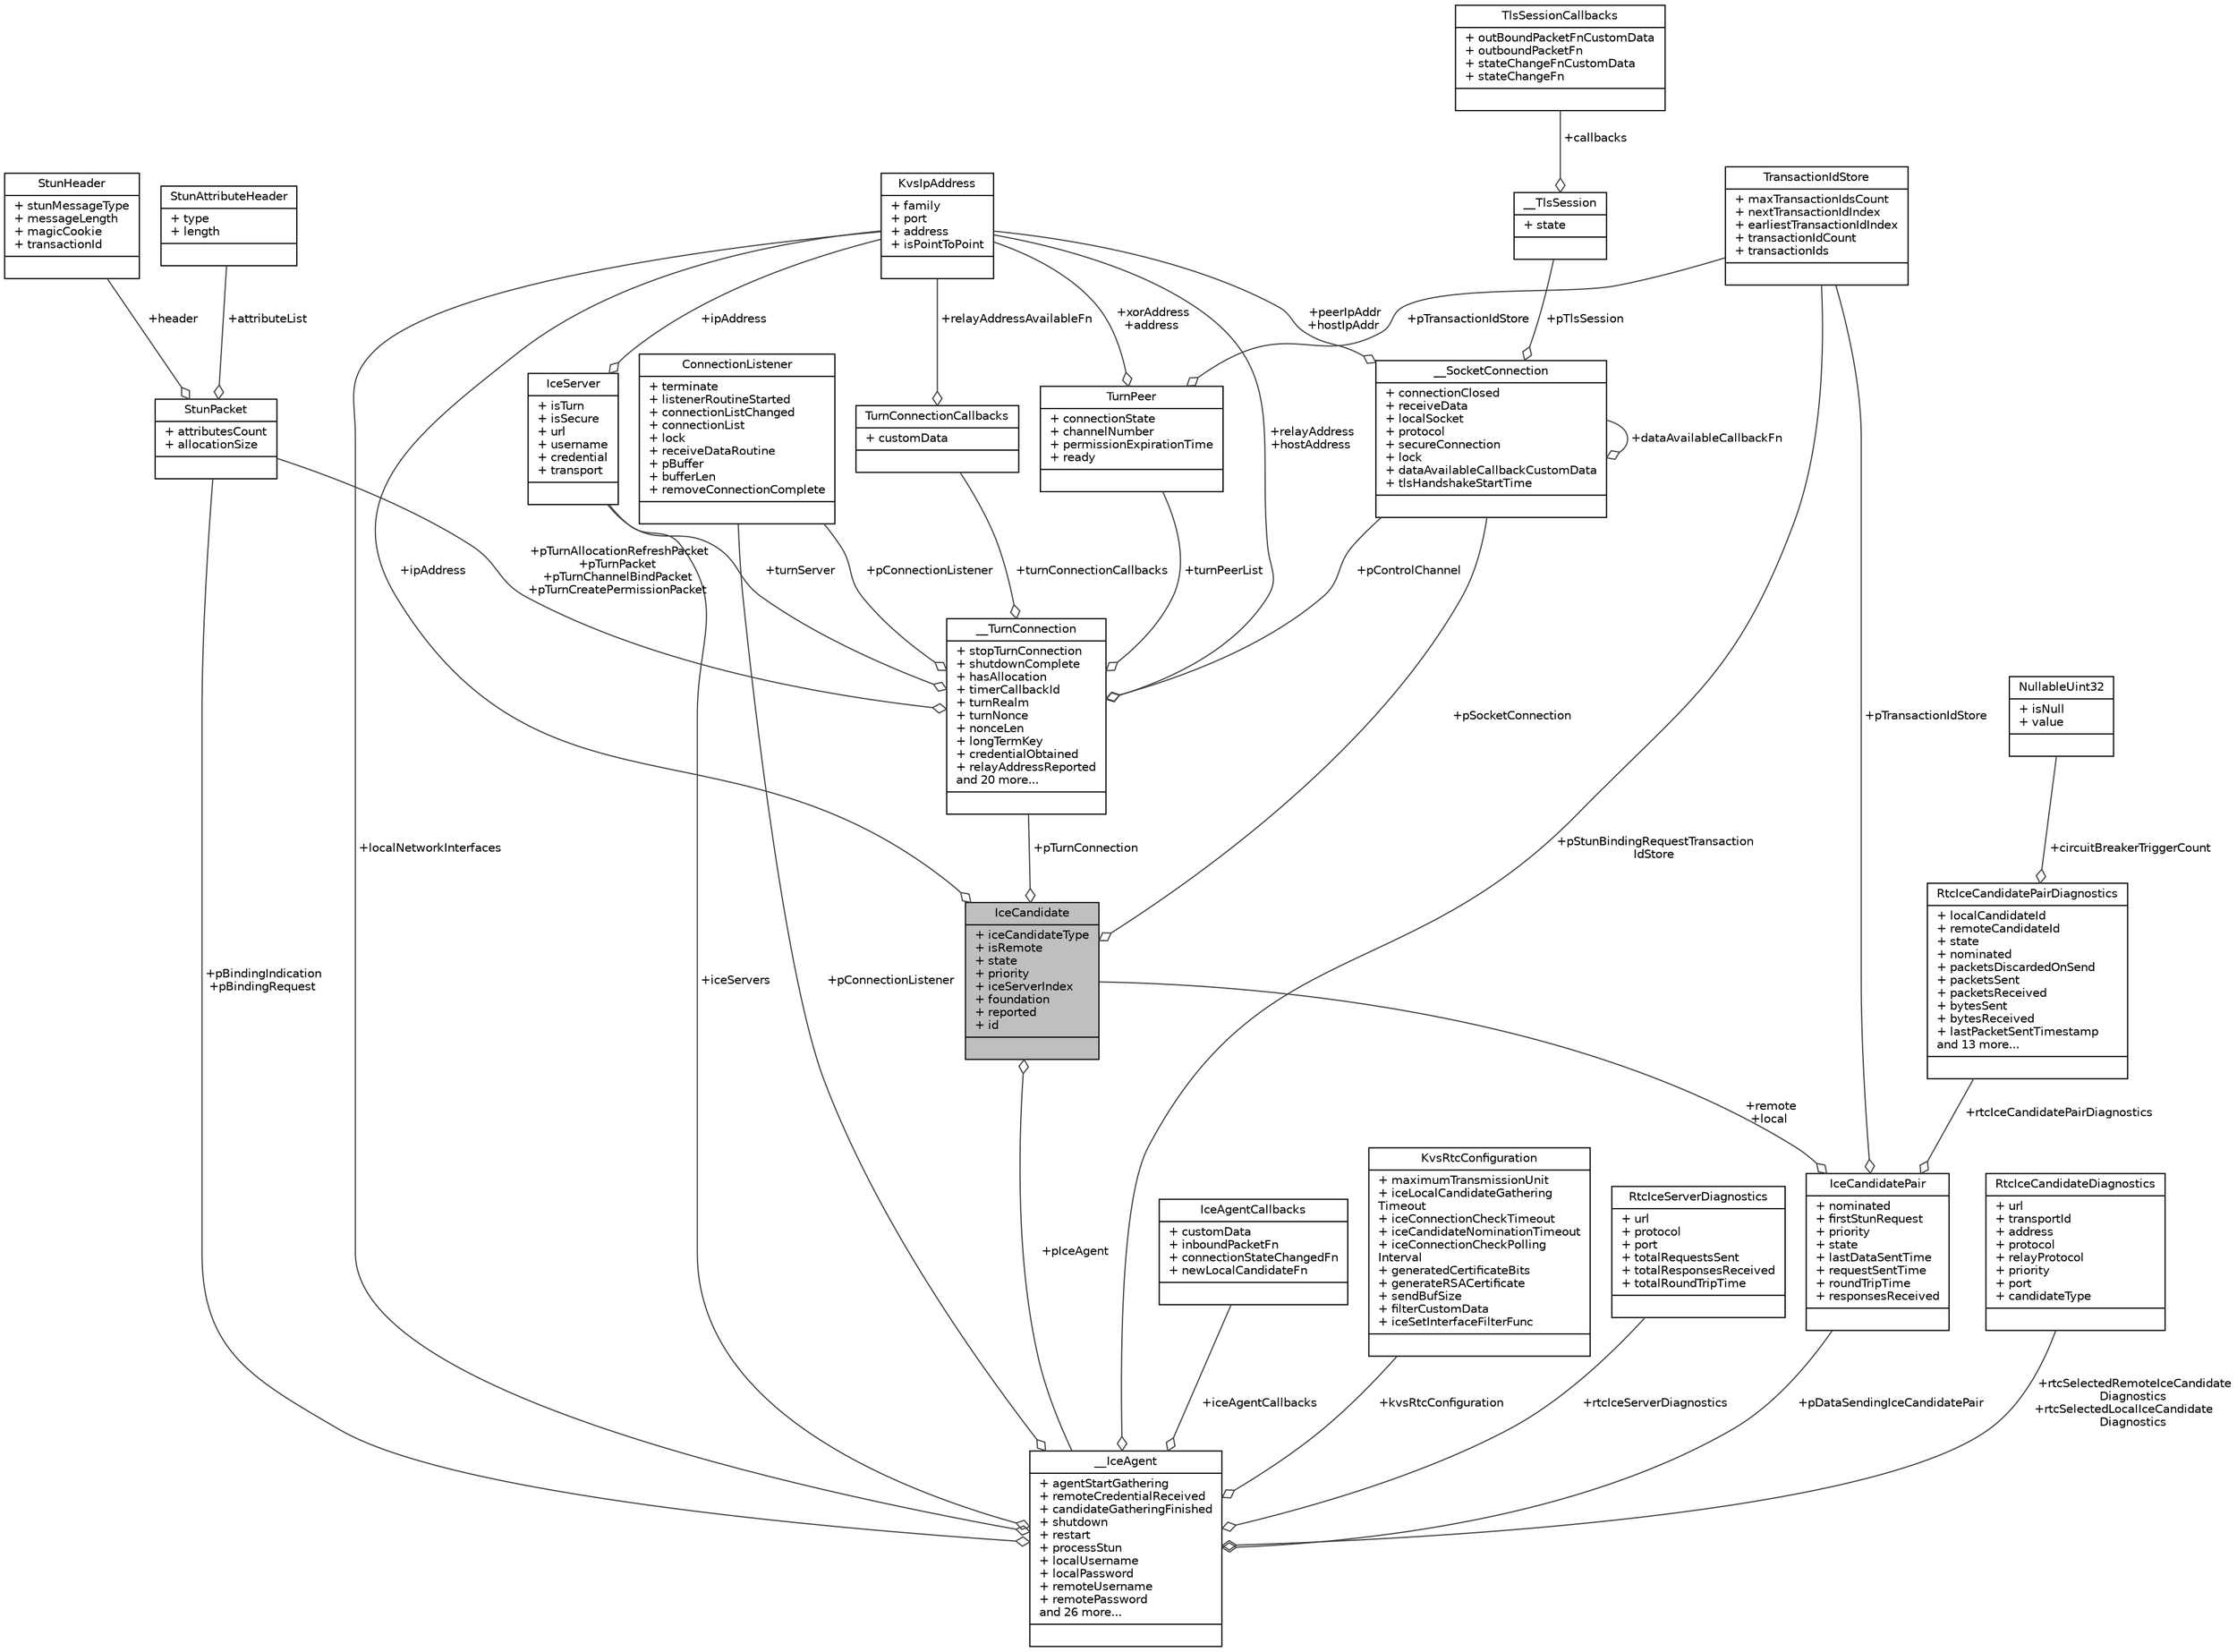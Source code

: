 digraph "IceCandidate"
{
 // LATEX_PDF_SIZE
  edge [fontname="Helvetica",fontsize="10",labelfontname="Helvetica",labelfontsize="10"];
  node [fontname="Helvetica",fontsize="10",shape=record];
  Node1 [label="{IceCandidate\n|+ iceCandidateType\l+ isRemote\l+ state\l+ priority\l+ iceServerIndex\l+ foundation\l+ reported\l+ id\l|}",height=0.2,width=0.4,color="black", fillcolor="grey75", style="filled", fontcolor="black",tooltip=" "];
  Node2 -> Node1 [color="grey25",fontsize="10",style="solid",label=" +pTurnConnection" ,arrowhead="odiamond",fontname="Helvetica"];
  Node2 [label="{__TurnConnection\n|+ stopTurnConnection\l+ shutdownComplete\l+ hasAllocation\l+ timerCallbackId\l+ turnRealm\l+ turnNonce\l+ nonceLen\l+ longTermKey\l+ credentialObtained\l+ relayAddressReported\land 20 more...\l|}",height=0.2,width=0.4,color="black", fillcolor="white", style="filled",URL="$struct____TurnConnection.html",tooltip=" "];
  Node3 -> Node2 [color="grey25",fontsize="10",style="solid",label=" +turnServer" ,arrowhead="odiamond",fontname="Helvetica"];
  Node3 [label="{IceServer\n|+ isTurn\l+ isSecure\l+ url\l+ username\l+ credential\l+ transport\l|}",height=0.2,width=0.4,color="black", fillcolor="white", style="filled",URL="$structIceServer.html",tooltip=" "];
  Node4 -> Node3 [color="grey25",fontsize="10",style="solid",label=" +ipAddress" ,arrowhead="odiamond",fontname="Helvetica"];
  Node4 [label="{KvsIpAddress\n|+ family\l+ port\l+ address\l+ isPointToPoint\l|}",height=0.2,width=0.4,color="black", fillcolor="white", style="filled",URL="$structKvsIpAddress.html",tooltip=" "];
  Node4 -> Node2 [color="grey25",fontsize="10",style="solid",label=" +relayAddress\n+hostAddress" ,arrowhead="odiamond",fontname="Helvetica"];
  Node5 -> Node2 [color="grey25",fontsize="10",style="solid",label=" +pConnectionListener" ,arrowhead="odiamond",fontname="Helvetica"];
  Node5 [label="{ConnectionListener\n|+ terminate\l+ listenerRoutineStarted\l+ connectionListChanged\l+ connectionList\l+ lock\l+ receiveDataRoutine\l+ pBuffer\l+ bufferLen\l+ removeConnectionComplete\l|}",height=0.2,width=0.4,color="black", fillcolor="white", style="filled",URL="$structConnectionListener.html",tooltip=" "];
  Node6 -> Node2 [color="grey25",fontsize="10",style="solid",label=" +pTurnAllocationRefreshPacket\n+pTurnPacket\n+pTurnChannelBindPacket\n+pTurnCreatePermissionPacket" ,arrowhead="odiamond",fontname="Helvetica"];
  Node6 [label="{StunPacket\n|+ attributesCount\l+ allocationSize\l|}",height=0.2,width=0.4,color="black", fillcolor="white", style="filled",URL="$structStunPacket.html",tooltip=" "];
  Node7 -> Node6 [color="grey25",fontsize="10",style="solid",label=" +header" ,arrowhead="odiamond",fontname="Helvetica"];
  Node7 [label="{StunHeader\n|+ stunMessageType\l+ messageLength\l+ magicCookie\l+ transactionId\l|}",height=0.2,width=0.4,color="black", fillcolor="white", style="filled",URL="$structStunHeader.html",tooltip=" "];
  Node8 -> Node6 [color="grey25",fontsize="10",style="solid",label=" +attributeList" ,arrowhead="odiamond",fontname="Helvetica"];
  Node8 [label="{StunAttributeHeader\n|+ type\l+ length\l|}",height=0.2,width=0.4,color="black", fillcolor="white", style="filled",URL="$structStunAttributeHeader.html",tooltip=" "];
  Node9 -> Node2 [color="grey25",fontsize="10",style="solid",label=" +turnPeerList" ,arrowhead="odiamond",fontname="Helvetica"];
  Node9 [label="{TurnPeer\n|+ connectionState\l+ channelNumber\l+ permissionExpirationTime\l+ ready\l|}",height=0.2,width=0.4,color="black", fillcolor="white", style="filled",URL="$structTurnPeer.html",tooltip=" "];
  Node4 -> Node9 [color="grey25",fontsize="10",style="solid",label=" +xorAddress\n+address" ,arrowhead="odiamond",fontname="Helvetica"];
  Node10 -> Node9 [color="grey25",fontsize="10",style="solid",label=" +pTransactionIdStore" ,arrowhead="odiamond",fontname="Helvetica"];
  Node10 [label="{TransactionIdStore\n|+ maxTransactionIdsCount\l+ nextTransactionIdIndex\l+ earliestTransactionIdIndex\l+ transactionIdCount\l+ transactionIds\l|}",height=0.2,width=0.4,color="black", fillcolor="white", style="filled",URL="$structTransactionIdStore.html",tooltip=" "];
  Node11 -> Node2 [color="grey25",fontsize="10",style="solid",label=" +pControlChannel" ,arrowhead="odiamond",fontname="Helvetica"];
  Node11 [label="{__SocketConnection\n|+ connectionClosed\l+ receiveData\l+ localSocket\l+ protocol\l+ secureConnection\l+ lock\l+ dataAvailableCallbackCustomData\l+ tlsHandshakeStartTime\l|}",height=0.2,width=0.4,color="black", fillcolor="white", style="filled",URL="$struct____SocketConnection.html",tooltip=" "];
  Node4 -> Node11 [color="grey25",fontsize="10",style="solid",label=" +peerIpAddr\n+hostIpAddr" ,arrowhead="odiamond",fontname="Helvetica"];
  Node11 -> Node11 [color="grey25",fontsize="10",style="solid",label=" +dataAvailableCallbackFn" ,arrowhead="odiamond",fontname="Helvetica"];
  Node12 -> Node11 [color="grey25",fontsize="10",style="solid",label=" +pTlsSession" ,arrowhead="odiamond",fontname="Helvetica"];
  Node12 [label="{__TlsSession\n|+ state\l|}",height=0.2,width=0.4,color="black", fillcolor="white", style="filled",URL="$struct____TlsSession.html",tooltip=" "];
  Node13 -> Node12 [color="grey25",fontsize="10",style="solid",label=" +callbacks" ,arrowhead="odiamond",fontname="Helvetica"];
  Node13 [label="{TlsSessionCallbacks\n|+ outBoundPacketFnCustomData\l+ outboundPacketFn\l+ stateChangeFnCustomData\l+ stateChangeFn\l|}",height=0.2,width=0.4,color="black", fillcolor="white", style="filled",URL="$structTlsSessionCallbacks.html",tooltip=" "];
  Node14 -> Node2 [color="grey25",fontsize="10",style="solid",label=" +turnConnectionCallbacks" ,arrowhead="odiamond",fontname="Helvetica"];
  Node14 [label="{TurnConnectionCallbacks\n|+ customData\l|}",height=0.2,width=0.4,color="black", fillcolor="white", style="filled",URL="$structTurnConnectionCallbacks.html",tooltip=" "];
  Node4 -> Node14 [color="grey25",fontsize="10",style="solid",label=" +relayAddressAvailableFn" ,arrowhead="odiamond",fontname="Helvetica"];
  Node4 -> Node1 [color="grey25",fontsize="10",style="solid",label=" +ipAddress" ,arrowhead="odiamond",fontname="Helvetica"];
  Node11 -> Node1 [color="grey25",fontsize="10",style="solid",label=" +pSocketConnection" ,arrowhead="odiamond",fontname="Helvetica"];
  Node15 -> Node1 [color="grey25",fontsize="10",style="solid",label=" +pIceAgent" ,arrowhead="odiamond",fontname="Helvetica"];
  Node15 [label="{__IceAgent\n|+ agentStartGathering\l+ remoteCredentialReceived\l+ candidateGatheringFinished\l+ shutdown\l+ restart\l+ processStun\l+ localUsername\l+ localPassword\l+ remoteUsername\l+ remotePassword\land 26 more...\l|}",height=0.2,width=0.4,color="black", fillcolor="white", style="filled",URL="$struct____IceAgent.html",tooltip=" "];
  Node3 -> Node15 [color="grey25",fontsize="10",style="solid",label=" +iceServers" ,arrowhead="odiamond",fontname="Helvetica"];
  Node16 -> Node15 [color="grey25",fontsize="10",style="solid",label=" +iceAgentCallbacks" ,arrowhead="odiamond",fontname="Helvetica"];
  Node16 [label="{IceAgentCallbacks\n|+ customData\l+ inboundPacketFn\l+ connectionStateChangedFn\l+ newLocalCandidateFn\l|}",height=0.2,width=0.4,color="black", fillcolor="white", style="filled",URL="$structIceAgentCallbacks.html",tooltip=" "];
  Node4 -> Node15 [color="grey25",fontsize="10",style="solid",label=" +localNetworkInterfaces" ,arrowhead="odiamond",fontname="Helvetica"];
  Node10 -> Node15 [color="grey25",fontsize="10",style="solid",label=" +pStunBindingRequestTransaction\lIdStore" ,arrowhead="odiamond",fontname="Helvetica"];
  Node17 -> Node15 [color="grey25",fontsize="10",style="solid",label=" +kvsRtcConfiguration" ,arrowhead="odiamond",fontname="Helvetica"];
  Node17 [label="{KvsRtcConfiguration\n|+ maximumTransmissionUnit\l+ iceLocalCandidateGathering\lTimeout\l+ iceConnectionCheckTimeout\l+ iceCandidateNominationTimeout\l+ iceConnectionCheckPolling\lInterval\l+ generatedCertificateBits\l+ generateRSACertificate\l+ sendBufSize\l+ filterCustomData\l+ iceSetInterfaceFilterFunc\l|}",height=0.2,width=0.4,color="black", fillcolor="white", style="filled",URL="$structKvsRtcConfiguration.html",tooltip=" "];
  Node18 -> Node15 [color="grey25",fontsize="10",style="solid",label=" +rtcIceServerDiagnostics" ,arrowhead="odiamond",fontname="Helvetica"];
  Node18 [label="{RtcIceServerDiagnostics\n|+ url\l+ protocol\l+ port\l+ totalRequestsSent\l+ totalResponsesReceived\l+ totalRoundTripTime\l|}",height=0.2,width=0.4,color="black", fillcolor="white", style="filled",URL="$structRtcIceServerDiagnostics.html",tooltip=" "];
  Node19 -> Node15 [color="grey25",fontsize="10",style="solid",label=" +pDataSendingIceCandidatePair" ,arrowhead="odiamond",fontname="Helvetica"];
  Node19 [label="{IceCandidatePair\n|+ nominated\l+ firstStunRequest\l+ priority\l+ state\l+ lastDataSentTime\l+ requestSentTime\l+ roundTripTime\l+ responsesReceived\l|}",height=0.2,width=0.4,color="black", fillcolor="white", style="filled",URL="$structIceCandidatePair.html",tooltip=" "];
  Node10 -> Node19 [color="grey25",fontsize="10",style="solid",label=" +pTransactionIdStore" ,arrowhead="odiamond",fontname="Helvetica"];
  Node1 -> Node19 [color="grey25",fontsize="10",style="solid",label=" +remote\n+local" ,arrowhead="odiamond",fontname="Helvetica"];
  Node20 -> Node19 [color="grey25",fontsize="10",style="solid",label=" +rtcIceCandidatePairDiagnostics" ,arrowhead="odiamond",fontname="Helvetica"];
  Node20 [label="{RtcIceCandidatePairDiagnostics\n|+ localCandidateId\l+ remoteCandidateId\l+ state\l+ nominated\l+ packetsDiscardedOnSend\l+ packetsSent\l+ packetsReceived\l+ bytesSent\l+ bytesReceived\l+ lastPacketSentTimestamp\land 13 more...\l|}",height=0.2,width=0.4,color="black", fillcolor="white", style="filled",URL="$structRtcIceCandidatePairDiagnostics.html",tooltip=" "];
  Node21 -> Node20 [color="grey25",fontsize="10",style="solid",label=" +circuitBreakerTriggerCount" ,arrowhead="odiamond",fontname="Helvetica"];
  Node21 [label="{NullableUint32\n|+ isNull\l+ value\l|}",height=0.2,width=0.4,color="black", fillcolor="white", style="filled",URL="$structNullableUint32.html",tooltip="Custom data type to allow setting UINT32 data type to NULL since C does not support setting basic dat..."];
  Node6 -> Node15 [color="grey25",fontsize="10",style="solid",label=" +pBindingIndication\n+pBindingRequest" ,arrowhead="odiamond",fontname="Helvetica"];
  Node5 -> Node15 [color="grey25",fontsize="10",style="solid",label=" +pConnectionListener" ,arrowhead="odiamond",fontname="Helvetica"];
  Node22 -> Node15 [color="grey25",fontsize="10",style="solid",label=" +rtcSelectedRemoteIceCandidate\lDiagnostics\n+rtcSelectedLocalIceCandidate\lDiagnostics" ,arrowhead="odiamond",fontname="Helvetica"];
  Node22 [label="{RtcIceCandidateDiagnostics\n|+ url\l+ transportId\l+ address\l+ protocol\l+ relayProtocol\l+ priority\l+ port\l+ candidateType\l|}",height=0.2,width=0.4,color="black", fillcolor="white", style="filled",URL="$structRtcIceCandidateDiagnostics.html",tooltip=" "];
}
